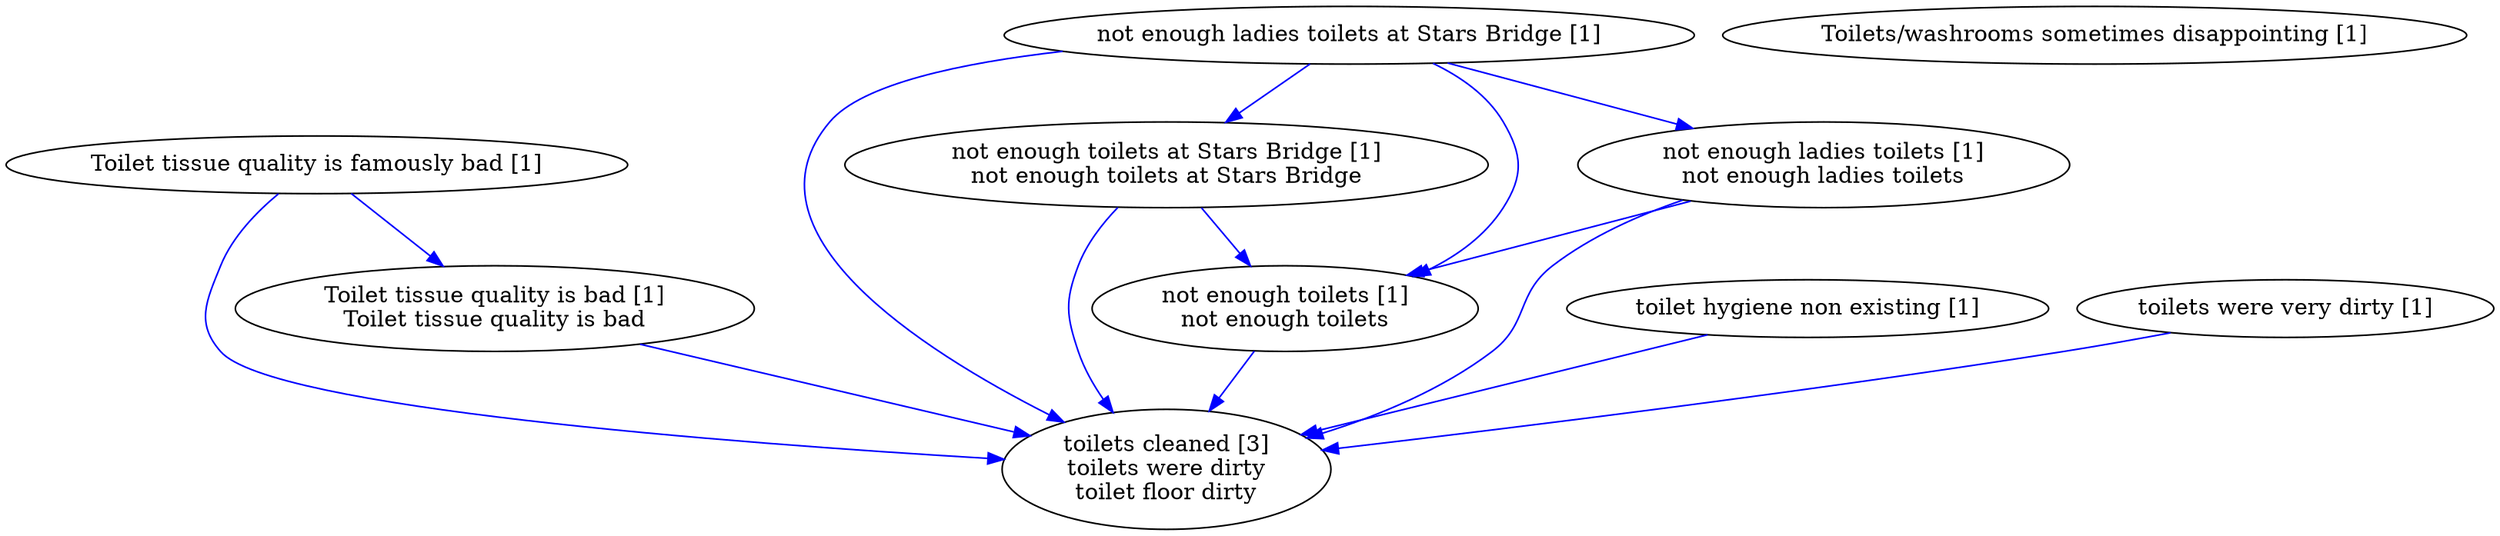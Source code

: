 digraph collapsedGraph {
"toilets cleaned [3]\ntoilets were dirty\ntoilet floor dirty""Toilet tissue quality is famously bad [1]""Toilet tissue quality is bad [1]\nToilet tissue quality is bad""Toilets/washrooms sometimes disappointing [1]""not enough ladies toilets at Stars Bridge [1]""not enough toilets at Stars Bridge [1]\nnot enough toilets at Stars Bridge""not enough toilets [1]\nnot enough toilets""not enough ladies toilets [1]\nnot enough ladies toilets""toilet hygiene non existing [1]""toilets were very dirty [1]""Toilet tissue quality is bad [1]\nToilet tissue quality is bad" -> "toilets cleaned [3]\ntoilets were dirty\ntoilet floor dirty" [color=blue]
"Toilet tissue quality is famously bad [1]" -> "toilets cleaned [3]\ntoilets were dirty\ntoilet floor dirty" [color=blue]
"not enough toilets at Stars Bridge [1]\nnot enough toilets at Stars Bridge" -> "toilets cleaned [3]\ntoilets were dirty\ntoilet floor dirty" [color=blue]
"not enough ladies toilets [1]\nnot enough ladies toilets" -> "toilets cleaned [3]\ntoilets were dirty\ntoilet floor dirty" [color=blue]
"not enough toilets [1]\nnot enough toilets" -> "toilets cleaned [3]\ntoilets were dirty\ntoilet floor dirty" [color=blue]
"toilets were very dirty [1]" -> "toilets cleaned [3]\ntoilets were dirty\ntoilet floor dirty" [color=blue]
"toilet hygiene non existing [1]" -> "toilets cleaned [3]\ntoilets were dirty\ntoilet floor dirty" [color=blue]
"not enough ladies toilets at Stars Bridge [1]" -> "toilets cleaned [3]\ntoilets were dirty\ntoilet floor dirty" [color=blue]
"Toilet tissue quality is famously bad [1]" -> "Toilet tissue quality is bad [1]\nToilet tissue quality is bad" [color=blue]
"not enough ladies toilets at Stars Bridge [1]" -> "not enough toilets at Stars Bridge [1]\nnot enough toilets at Stars Bridge" [color=blue]
"not enough toilets at Stars Bridge [1]\nnot enough toilets at Stars Bridge" -> "not enough toilets [1]\nnot enough toilets" [color=blue]
"not enough ladies toilets at Stars Bridge [1]" -> "not enough ladies toilets [1]\nnot enough ladies toilets" [color=blue]
"not enough ladies toilets [1]\nnot enough ladies toilets" -> "not enough toilets [1]\nnot enough toilets" [color=blue]
"not enough ladies toilets at Stars Bridge [1]" -> "not enough toilets [1]\nnot enough toilets" [color=blue]
}